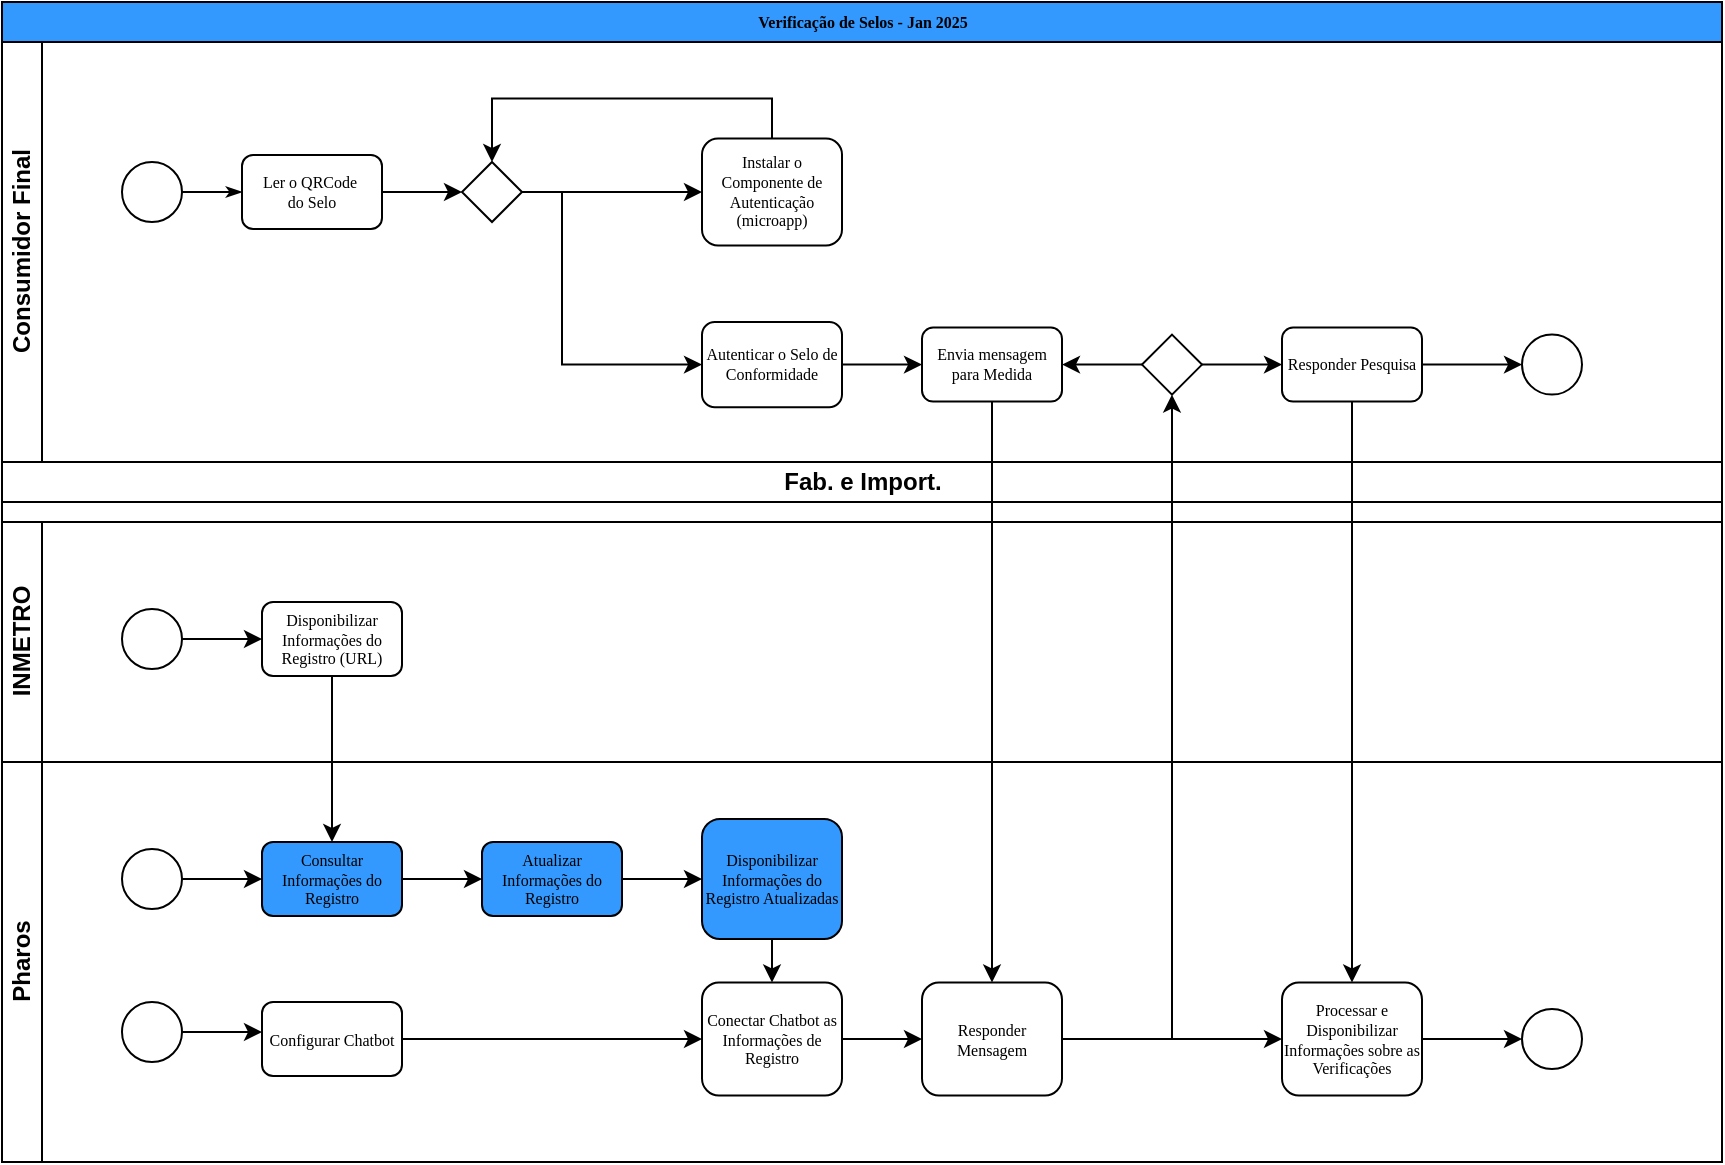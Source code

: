 <mxfile version="24.7.14">
  <diagram name="Page-1" id="c7488fd3-1785-93aa-aadb-54a6760d102a">
    <mxGraphModel dx="1430" dy="790" grid="1" gridSize="10" guides="1" tooltips="1" connect="1" arrows="1" fold="1" page="1" pageScale="1" pageWidth="1100" pageHeight="850" background="none" math="0" shadow="0">
      <root>
        <mxCell id="0" />
        <mxCell id="1" parent="0" />
        <mxCell id="2b4e8129b02d487f-1" value="Verificação de Selos - Jan 2025" style="swimlane;html=1;childLayout=stackLayout;horizontal=1;startSize=20;horizontalStack=0;rounded=0;shadow=0;labelBackgroundColor=none;strokeWidth=1;fontFamily=Verdana;fontSize=8;align=center;fillColor=#3399FF;" parent="1" vertex="1">
          <mxGeometry x="180" y="70" width="860" height="580" as="geometry" />
        </mxCell>
        <mxCell id="2b4e8129b02d487f-2" value="Consumidor Final" style="swimlane;html=1;startSize=20;horizontal=0;" parent="2b4e8129b02d487f-1" vertex="1">
          <mxGeometry y="20" width="860" height="210" as="geometry" />
        </mxCell>
        <mxCell id="2b4e8129b02d487f-18" style="edgeStyle=orthogonalEdgeStyle;rounded=0;html=1;labelBackgroundColor=none;startArrow=none;startFill=0;startSize=5;endArrow=classicThin;endFill=1;endSize=5;jettySize=auto;orthogonalLoop=1;strokeWidth=1;fontFamily=Verdana;fontSize=8" parent="2b4e8129b02d487f-2" source="2b4e8129b02d487f-5" target="2b4e8129b02d487f-6" edge="1">
          <mxGeometry relative="1" as="geometry" />
        </mxCell>
        <mxCell id="2b4e8129b02d487f-5" value="" style="ellipse;whiteSpace=wrap;html=1;rounded=0;shadow=0;labelBackgroundColor=none;strokeWidth=1;fontFamily=Verdana;fontSize=8;align=center;" parent="2b4e8129b02d487f-2" vertex="1">
          <mxGeometry x="60" y="60" width="30" height="30" as="geometry" />
        </mxCell>
        <mxCell id="TjJBPhh7IqeXCysBH1En-6" value="" style="edgeStyle=orthogonalEdgeStyle;rounded=0;orthogonalLoop=1;jettySize=auto;html=1;" parent="2b4e8129b02d487f-2" source="2b4e8129b02d487f-6" target="TjJBPhh7IqeXCysBH1En-5" edge="1">
          <mxGeometry relative="1" as="geometry" />
        </mxCell>
        <mxCell id="2b4e8129b02d487f-6" value="Ler o QRCode&amp;nbsp;&lt;div&gt;do Selo&lt;/div&gt;" style="rounded=1;whiteSpace=wrap;html=1;shadow=0;labelBackgroundColor=none;strokeWidth=1;fontFamily=Verdana;fontSize=8;align=center;" parent="2b4e8129b02d487f-2" vertex="1">
          <mxGeometry x="120" y="56.5" width="70" height="37" as="geometry" />
        </mxCell>
        <mxCell id="TjJBPhh7IqeXCysBH1En-10" value="" style="edgeStyle=orthogonalEdgeStyle;rounded=0;orthogonalLoop=1;jettySize=auto;html=1;entryX=0;entryY=0.5;entryDx=0;entryDy=0;" parent="2b4e8129b02d487f-2" source="TjJBPhh7IqeXCysBH1En-5" target="TjJBPhh7IqeXCysBH1En-16" edge="1">
          <mxGeometry relative="1" as="geometry">
            <mxPoint x="300" y="145.0" as="targetPoint" />
            <Array as="points">
              <mxPoint x="280" y="75" />
              <mxPoint x="280" y="161" />
            </Array>
          </mxGeometry>
        </mxCell>
        <mxCell id="TjJBPhh7IqeXCysBH1En-5" value="" style="strokeWidth=1;html=1;shape=mxgraph.flowchart.decision;whiteSpace=wrap;rounded=1;shadow=0;labelBackgroundColor=none;fontFamily=Verdana;fontSize=8;align=center;" parent="2b4e8129b02d487f-2" vertex="1">
          <mxGeometry x="230" y="60.0" width="30" height="30" as="geometry" />
        </mxCell>
        <mxCell id="TjJBPhh7IqeXCysBH1En-7" value="Envia mensagem para Medida" style="rounded=1;whiteSpace=wrap;html=1;shadow=0;labelBackgroundColor=none;strokeWidth=1;fontFamily=Verdana;fontSize=8;align=center;" parent="2b4e8129b02d487f-2" vertex="1">
          <mxGeometry x="460" y="142.81" width="70" height="37" as="geometry" />
        </mxCell>
        <mxCell id="TjJBPhh7IqeXCysBH1En-14" value="" style="edgeStyle=orthogonalEdgeStyle;rounded=0;orthogonalLoop=1;jettySize=auto;html=1;entryX=0;entryY=0.5;entryDx=0;entryDy=0;" parent="2b4e8129b02d487f-2" source="TjJBPhh7IqeXCysBH1En-5" target="TjJBPhh7IqeXCysBH1En-18" edge="1">
          <mxGeometry relative="1" as="geometry">
            <mxPoint x="440" y="165" as="sourcePoint" />
            <mxPoint x="330" y="75.0" as="targetPoint" />
          </mxGeometry>
        </mxCell>
        <mxCell id="TjJBPhh7IqeXCysBH1En-24" value="" style="edgeStyle=orthogonalEdgeStyle;rounded=0;orthogonalLoop=1;jettySize=auto;html=1;entryX=0;entryY=0.5;entryDx=0;entryDy=0;" parent="2b4e8129b02d487f-2" source="TjJBPhh7IqeXCysBH1En-16" target="TjJBPhh7IqeXCysBH1En-7" edge="1">
          <mxGeometry relative="1" as="geometry">
            <mxPoint x="459" y="159" as="targetPoint" />
          </mxGeometry>
        </mxCell>
        <mxCell id="TjJBPhh7IqeXCysBH1En-16" value="Autenticar o Selo de Conformidade" style="rounded=1;whiteSpace=wrap;html=1;shadow=0;labelBackgroundColor=none;strokeWidth=1;fontFamily=Verdana;fontSize=8;align=center;" parent="2b4e8129b02d487f-2" vertex="1">
          <mxGeometry x="350" y="140" width="70" height="42.62" as="geometry" />
        </mxCell>
        <mxCell id="lS37dKiJ8wTq1rKE8fun-17" value="" style="edgeStyle=orthogonalEdgeStyle;rounded=0;orthogonalLoop=1;jettySize=auto;html=1;entryX=0.5;entryY=0;entryDx=0;entryDy=0;entryPerimeter=0;exitX=0.5;exitY=0;exitDx=0;exitDy=0;" edge="1" parent="2b4e8129b02d487f-2" source="TjJBPhh7IqeXCysBH1En-18" target="TjJBPhh7IqeXCysBH1En-5">
          <mxGeometry relative="1" as="geometry">
            <mxPoint x="385" y="-31.75" as="targetPoint" />
          </mxGeometry>
        </mxCell>
        <mxCell id="TjJBPhh7IqeXCysBH1En-18" value="Instalar o &lt;br&gt;Componente de Autenticação&lt;div&gt;(microapp)&lt;/div&gt;" style="rounded=1;whiteSpace=wrap;html=1;shadow=0;labelBackgroundColor=none;strokeWidth=1;fontFamily=Verdana;fontSize=8;align=center;" parent="2b4e8129b02d487f-2" vertex="1">
          <mxGeometry x="350" y="48.25" width="70" height="53.5" as="geometry" />
        </mxCell>
        <mxCell id="lS37dKiJ8wTq1rKE8fun-57" value="" style="edgeStyle=orthogonalEdgeStyle;rounded=0;orthogonalLoop=1;jettySize=auto;html=1;" edge="1" parent="2b4e8129b02d487f-2" source="lS37dKiJ8wTq1rKE8fun-48" target="lS37dKiJ8wTq1rKE8fun-56">
          <mxGeometry relative="1" as="geometry" />
        </mxCell>
        <mxCell id="lS37dKiJ8wTq1rKE8fun-48" value="" style="strokeWidth=1;html=1;shape=mxgraph.flowchart.decision;whiteSpace=wrap;rounded=1;shadow=0;labelBackgroundColor=none;fontFamily=Verdana;fontSize=8;align=center;" vertex="1" parent="2b4e8129b02d487f-2">
          <mxGeometry x="570" y="146.31" width="30" height="30" as="geometry" />
        </mxCell>
        <mxCell id="lS37dKiJ8wTq1rKE8fun-47" value="" style="edgeStyle=orthogonalEdgeStyle;rounded=0;orthogonalLoop=1;jettySize=auto;html=1;entryX=1;entryY=0.5;entryDx=0;entryDy=0;exitX=0;exitY=0.5;exitDx=0;exitDy=0;exitPerimeter=0;" edge="1" parent="2b4e8129b02d487f-2" source="lS37dKiJ8wTq1rKE8fun-48" target="TjJBPhh7IqeXCysBH1En-7">
          <mxGeometry relative="1" as="geometry">
            <mxPoint x="610" y="608.5" as="targetPoint" />
            <Array as="points" />
          </mxGeometry>
        </mxCell>
        <mxCell id="lS37dKiJ8wTq1rKE8fun-59" value="" style="edgeStyle=orthogonalEdgeStyle;rounded=0;orthogonalLoop=1;jettySize=auto;html=1;" edge="1" parent="2b4e8129b02d487f-2" source="lS37dKiJ8wTq1rKE8fun-56" target="lS37dKiJ8wTq1rKE8fun-58">
          <mxGeometry relative="1" as="geometry" />
        </mxCell>
        <mxCell id="lS37dKiJ8wTq1rKE8fun-56" value="Responder Pesquisa" style="rounded=1;whiteSpace=wrap;html=1;shadow=0;labelBackgroundColor=none;strokeWidth=1;fontFamily=Verdana;fontSize=8;align=center;" vertex="1" parent="2b4e8129b02d487f-2">
          <mxGeometry x="640" y="142.81" width="70" height="37" as="geometry" />
        </mxCell>
        <mxCell id="lS37dKiJ8wTq1rKE8fun-58" value="" style="ellipse;whiteSpace=wrap;html=1;rounded=0;shadow=0;labelBackgroundColor=none;strokeWidth=1;fontFamily=Verdana;fontSize=8;align=center;" vertex="1" parent="2b4e8129b02d487f-2">
          <mxGeometry x="760" y="146.31" width="30" height="30" as="geometry" />
        </mxCell>
        <mxCell id="2b4e8129b02d487f-3" value="Fab. e Import." style="swimlane;html=1;startSize=20;horizontal=0;" parent="2b4e8129b02d487f-1" vertex="1" collapsed="1">
          <mxGeometry y="230" width="860" height="30" as="geometry">
            <mxRectangle y="230" width="860" height="120" as="alternateBounds" />
          </mxGeometry>
        </mxCell>
        <mxCell id="lS37dKiJ8wTq1rKE8fun-3" value="Registrar movimento dos Produtos" style="rounded=1;whiteSpace=wrap;html=1;shadow=0;labelBackgroundColor=none;strokeWidth=1;fontFamily=Verdana;fontSize=8;align=center;" vertex="1" parent="2b4e8129b02d487f-3">
          <mxGeometry x="130" y="41.5" width="70" height="37" as="geometry" />
        </mxCell>
        <mxCell id="lS37dKiJ8wTq1rKE8fun-5" value="" style="edgeStyle=orthogonalEdgeStyle;rounded=0;orthogonalLoop=1;jettySize=auto;html=1;" edge="1" parent="2b4e8129b02d487f-3" source="lS37dKiJ8wTq1rKE8fun-4" target="lS37dKiJ8wTq1rKE8fun-3">
          <mxGeometry relative="1" as="geometry" />
        </mxCell>
        <mxCell id="lS37dKiJ8wTq1rKE8fun-4" value="" style="ellipse;whiteSpace=wrap;html=1;rounded=0;shadow=0;labelBackgroundColor=none;strokeWidth=1;fontFamily=Verdana;fontSize=8;align=center;" vertex="1" parent="2b4e8129b02d487f-3">
          <mxGeometry x="60" y="45" width="30" height="30" as="geometry" />
        </mxCell>
        <mxCell id="lS37dKiJ8wTq1rKE8fun-10" value="" style="edgeStyle=orthogonalEdgeStyle;rounded=0;orthogonalLoop=1;jettySize=auto;html=1;" edge="1" parent="2b4e8129b02d487f-1" source="lS37dKiJ8wTq1rKE8fun-6" target="lS37dKiJ8wTq1rKE8fun-9">
          <mxGeometry relative="1" as="geometry" />
        </mxCell>
        <mxCell id="lS37dKiJ8wTq1rKE8fun-45" value="" style="edgeStyle=orthogonalEdgeStyle;rounded=0;orthogonalLoop=1;jettySize=auto;html=1;" edge="1" parent="2b4e8129b02d487f-1" source="TjJBPhh7IqeXCysBH1En-7" target="lS37dKiJ8wTq1rKE8fun-42">
          <mxGeometry relative="1" as="geometry">
            <mxPoint x="495" y="279.81" as="targetPoint" />
          </mxGeometry>
        </mxCell>
        <mxCell id="2b4e8129b02d487f-4" value="INMETRO" style="swimlane;html=1;startSize=20;horizontal=0;" parent="2b4e8129b02d487f-1" vertex="1">
          <mxGeometry y="260" width="860" height="120" as="geometry">
            <mxRectangle y="440" width="860" height="30" as="alternateBounds" />
          </mxGeometry>
        </mxCell>
        <mxCell id="lS37dKiJ8wTq1rKE8fun-6" value="Disponibilizar Informações do Registro (URL)" style="rounded=1;whiteSpace=wrap;html=1;shadow=0;labelBackgroundColor=none;strokeWidth=1;fontFamily=Verdana;fontSize=8;align=center;" vertex="1" parent="2b4e8129b02d487f-4">
          <mxGeometry x="130" y="40" width="70" height="37" as="geometry" />
        </mxCell>
        <mxCell id="lS37dKiJ8wTq1rKE8fun-7" value="" style="edgeStyle=orthogonalEdgeStyle;rounded=0;orthogonalLoop=1;jettySize=auto;html=1;" edge="1" parent="2b4e8129b02d487f-4" source="lS37dKiJ8wTq1rKE8fun-8" target="lS37dKiJ8wTq1rKE8fun-6">
          <mxGeometry relative="1" as="geometry" />
        </mxCell>
        <mxCell id="lS37dKiJ8wTq1rKE8fun-8" value="" style="ellipse;whiteSpace=wrap;html=1;rounded=0;shadow=0;labelBackgroundColor=none;strokeWidth=1;fontFamily=Verdana;fontSize=8;align=center;" vertex="1" parent="2b4e8129b02d487f-4">
          <mxGeometry x="60" y="43.5" width="30" height="30" as="geometry" />
        </mxCell>
        <mxCell id="lS37dKiJ8wTq1rKE8fun-2" value="Pharos" style="swimlane;html=1;startSize=20;horizontal=0;" vertex="1" parent="2b4e8129b02d487f-1">
          <mxGeometry y="380" width="860" height="200" as="geometry">
            <mxRectangle y="590" width="860" height="30" as="alternateBounds" />
          </mxGeometry>
        </mxCell>
        <mxCell id="lS37dKiJ8wTq1rKE8fun-12" value="" style="edgeStyle=orthogonalEdgeStyle;rounded=0;orthogonalLoop=1;jettySize=auto;html=1;" edge="1" parent="lS37dKiJ8wTq1rKE8fun-2" source="lS37dKiJ8wTq1rKE8fun-9" target="lS37dKiJ8wTq1rKE8fun-11">
          <mxGeometry relative="1" as="geometry" />
        </mxCell>
        <mxCell id="lS37dKiJ8wTq1rKE8fun-9" value="Consultar Informações do Registro" style="rounded=1;whiteSpace=wrap;html=1;shadow=0;labelBackgroundColor=none;strokeWidth=1;fontFamily=Verdana;fontSize=8;align=center;fillColor=#3399FF;" vertex="1" parent="lS37dKiJ8wTq1rKE8fun-2">
          <mxGeometry x="130" y="40" width="70" height="37" as="geometry" />
        </mxCell>
        <mxCell id="lS37dKiJ8wTq1rKE8fun-15" value="" style="edgeStyle=orthogonalEdgeStyle;rounded=0;orthogonalLoop=1;jettySize=auto;html=1;" edge="1" parent="lS37dKiJ8wTq1rKE8fun-2" source="lS37dKiJ8wTq1rKE8fun-11" target="lS37dKiJ8wTq1rKE8fun-14">
          <mxGeometry relative="1" as="geometry" />
        </mxCell>
        <mxCell id="lS37dKiJ8wTq1rKE8fun-11" value="Atualizar Informações do Registro" style="rounded=1;whiteSpace=wrap;html=1;shadow=0;labelBackgroundColor=none;strokeWidth=1;fontFamily=Verdana;fontSize=8;align=center;fontStyle=0;fillColor=#3399FF;" vertex="1" parent="lS37dKiJ8wTq1rKE8fun-2">
          <mxGeometry x="240" y="40" width="70" height="37" as="geometry" />
        </mxCell>
        <mxCell id="lS37dKiJ8wTq1rKE8fun-27" value="" style="rounded=0;orthogonalLoop=1;jettySize=auto;html=1;verticalAlign=middle;horizontal=1;startArrow=none;startFill=0;" edge="1" parent="lS37dKiJ8wTq1rKE8fun-2" source="lS37dKiJ8wTq1rKE8fun-14" target="lS37dKiJ8wTq1rKE8fun-25">
          <mxGeometry relative="1" as="geometry" />
        </mxCell>
        <mxCell id="lS37dKiJ8wTq1rKE8fun-14" value="Disponibilizar Informações do Registro Atualizadas" style="rounded=1;whiteSpace=wrap;html=1;shadow=0;labelBackgroundColor=none;strokeWidth=1;fontFamily=Verdana;fontSize=8;align=center;fontStyle=0;fillColor=#3399FF;" vertex="1" parent="lS37dKiJ8wTq1rKE8fun-2">
          <mxGeometry x="350" y="28.5" width="70" height="60" as="geometry" />
        </mxCell>
        <mxCell id="lS37dKiJ8wTq1rKE8fun-19" value="" style="edgeStyle=orthogonalEdgeStyle;rounded=0;orthogonalLoop=1;jettySize=auto;html=1;entryX=0;entryY=0.5;entryDx=0;entryDy=0;" edge="1" parent="lS37dKiJ8wTq1rKE8fun-2" source="lS37dKiJ8wTq1rKE8fun-20" target="lS37dKiJ8wTq1rKE8fun-9">
          <mxGeometry relative="1" as="geometry">
            <mxPoint x="130" y="59" as="targetPoint" />
          </mxGeometry>
        </mxCell>
        <mxCell id="lS37dKiJ8wTq1rKE8fun-20" value="" style="ellipse;whiteSpace=wrap;html=1;rounded=0;shadow=0;labelBackgroundColor=none;strokeWidth=1;fontFamily=Verdana;fontSize=8;align=center;" vertex="1" parent="lS37dKiJ8wTq1rKE8fun-2">
          <mxGeometry x="60" y="43.5" width="30" height="30" as="geometry" />
        </mxCell>
        <mxCell id="lS37dKiJ8wTq1rKE8fun-21" value="" style="edgeStyle=orthogonalEdgeStyle;rounded=0;orthogonalLoop=1;jettySize=auto;html=1;entryX=0;entryY=0.5;entryDx=0;entryDy=0;" edge="1" parent="lS37dKiJ8wTq1rKE8fun-2" source="lS37dKiJ8wTq1rKE8fun-22">
          <mxGeometry relative="1" as="geometry">
            <mxPoint x="130" y="135" as="targetPoint" />
          </mxGeometry>
        </mxCell>
        <mxCell id="lS37dKiJ8wTq1rKE8fun-22" value="" style="ellipse;whiteSpace=wrap;html=1;rounded=0;shadow=0;labelBackgroundColor=none;strokeWidth=1;fontFamily=Verdana;fontSize=8;align=center;" vertex="1" parent="lS37dKiJ8wTq1rKE8fun-2">
          <mxGeometry x="60" y="120" width="30" height="30" as="geometry" />
        </mxCell>
        <mxCell id="lS37dKiJ8wTq1rKE8fun-26" value="" style="edgeStyle=orthogonalEdgeStyle;rounded=0;orthogonalLoop=1;jettySize=auto;html=1;" edge="1" parent="lS37dKiJ8wTq1rKE8fun-2" source="lS37dKiJ8wTq1rKE8fun-24" target="lS37dKiJ8wTq1rKE8fun-25">
          <mxGeometry relative="1" as="geometry" />
        </mxCell>
        <mxCell id="lS37dKiJ8wTq1rKE8fun-24" value="Configurar Chatbot" style="rounded=1;whiteSpace=wrap;html=1;shadow=0;labelBackgroundColor=none;strokeWidth=1;fontFamily=Verdana;fontSize=8;align=center;fontStyle=0" vertex="1" parent="lS37dKiJ8wTq1rKE8fun-2">
          <mxGeometry x="130" y="120" width="70" height="37" as="geometry" />
        </mxCell>
        <mxCell id="lS37dKiJ8wTq1rKE8fun-43" value="" style="edgeStyle=orthogonalEdgeStyle;rounded=0;orthogonalLoop=1;jettySize=auto;html=1;" edge="1" parent="lS37dKiJ8wTq1rKE8fun-2" source="lS37dKiJ8wTq1rKE8fun-25" target="lS37dKiJ8wTq1rKE8fun-42">
          <mxGeometry relative="1" as="geometry" />
        </mxCell>
        <mxCell id="lS37dKiJ8wTq1rKE8fun-25" value="Conectar Chatbot as Informações de Registro" style="rounded=1;whiteSpace=wrap;html=1;shadow=0;labelBackgroundColor=none;strokeWidth=1;fontFamily=Verdana;fontSize=8;align=center;fontStyle=0" vertex="1" parent="lS37dKiJ8wTq1rKE8fun-2">
          <mxGeometry x="350" y="110.25" width="70" height="56.5" as="geometry" />
        </mxCell>
        <mxCell id="lS37dKiJ8wTq1rKE8fun-62" value="" style="edgeStyle=orthogonalEdgeStyle;rounded=0;orthogonalLoop=1;jettySize=auto;html=1;entryX=0;entryY=0.5;entryDx=0;entryDy=0;" edge="1" parent="lS37dKiJ8wTq1rKE8fun-2" source="lS37dKiJ8wTq1rKE8fun-42" target="lS37dKiJ8wTq1rKE8fun-60">
          <mxGeometry relative="1" as="geometry">
            <mxPoint x="495" y="246.75" as="targetPoint" />
          </mxGeometry>
        </mxCell>
        <mxCell id="lS37dKiJ8wTq1rKE8fun-42" value="Responder Mensagem" style="rounded=1;whiteSpace=wrap;html=1;shadow=0;labelBackgroundColor=none;strokeWidth=1;fontFamily=Verdana;fontSize=8;align=center;fontStyle=0" vertex="1" parent="lS37dKiJ8wTq1rKE8fun-2">
          <mxGeometry x="460" y="110.25" width="70" height="56.5" as="geometry" />
        </mxCell>
        <mxCell id="lS37dKiJ8wTq1rKE8fun-64" value="" style="edgeStyle=orthogonalEdgeStyle;rounded=0;orthogonalLoop=1;jettySize=auto;html=1;" edge="1" parent="lS37dKiJ8wTq1rKE8fun-2" source="lS37dKiJ8wTq1rKE8fun-60" target="lS37dKiJ8wTq1rKE8fun-63">
          <mxGeometry relative="1" as="geometry" />
        </mxCell>
        <mxCell id="lS37dKiJ8wTq1rKE8fun-60" value="Processar e Disponibilizar Informações sobre as Verificações" style="rounded=1;whiteSpace=wrap;html=1;shadow=0;labelBackgroundColor=none;strokeWidth=1;fontFamily=Verdana;fontSize=8;align=center;fontStyle=0" vertex="1" parent="lS37dKiJ8wTq1rKE8fun-2">
          <mxGeometry x="640" y="110.25" width="70" height="56.5" as="geometry" />
        </mxCell>
        <mxCell id="lS37dKiJ8wTq1rKE8fun-63" value="" style="ellipse;whiteSpace=wrap;html=1;rounded=0;shadow=0;labelBackgroundColor=none;strokeWidth=1;fontFamily=Verdana;fontSize=8;align=center;" vertex="1" parent="lS37dKiJ8wTq1rKE8fun-2">
          <mxGeometry x="760" y="123.5" width="30" height="30" as="geometry" />
        </mxCell>
        <mxCell id="lS37dKiJ8wTq1rKE8fun-50" value="" style="edgeStyle=orthogonalEdgeStyle;rounded=0;orthogonalLoop=1;jettySize=auto;html=1;" edge="1" parent="2b4e8129b02d487f-1" source="lS37dKiJ8wTq1rKE8fun-42" target="lS37dKiJ8wTq1rKE8fun-48">
          <mxGeometry relative="1" as="geometry" />
        </mxCell>
        <mxCell id="lS37dKiJ8wTq1rKE8fun-66" value="" style="edgeStyle=orthogonalEdgeStyle;rounded=0;orthogonalLoop=1;jettySize=auto;html=1;entryX=0.5;entryY=0;entryDx=0;entryDy=0;" edge="1" parent="2b4e8129b02d487f-1" source="lS37dKiJ8wTq1rKE8fun-56" target="lS37dKiJ8wTq1rKE8fun-60">
          <mxGeometry relative="1" as="geometry">
            <mxPoint x="675" y="279.81" as="targetPoint" />
          </mxGeometry>
        </mxCell>
      </root>
    </mxGraphModel>
  </diagram>
</mxfile>
